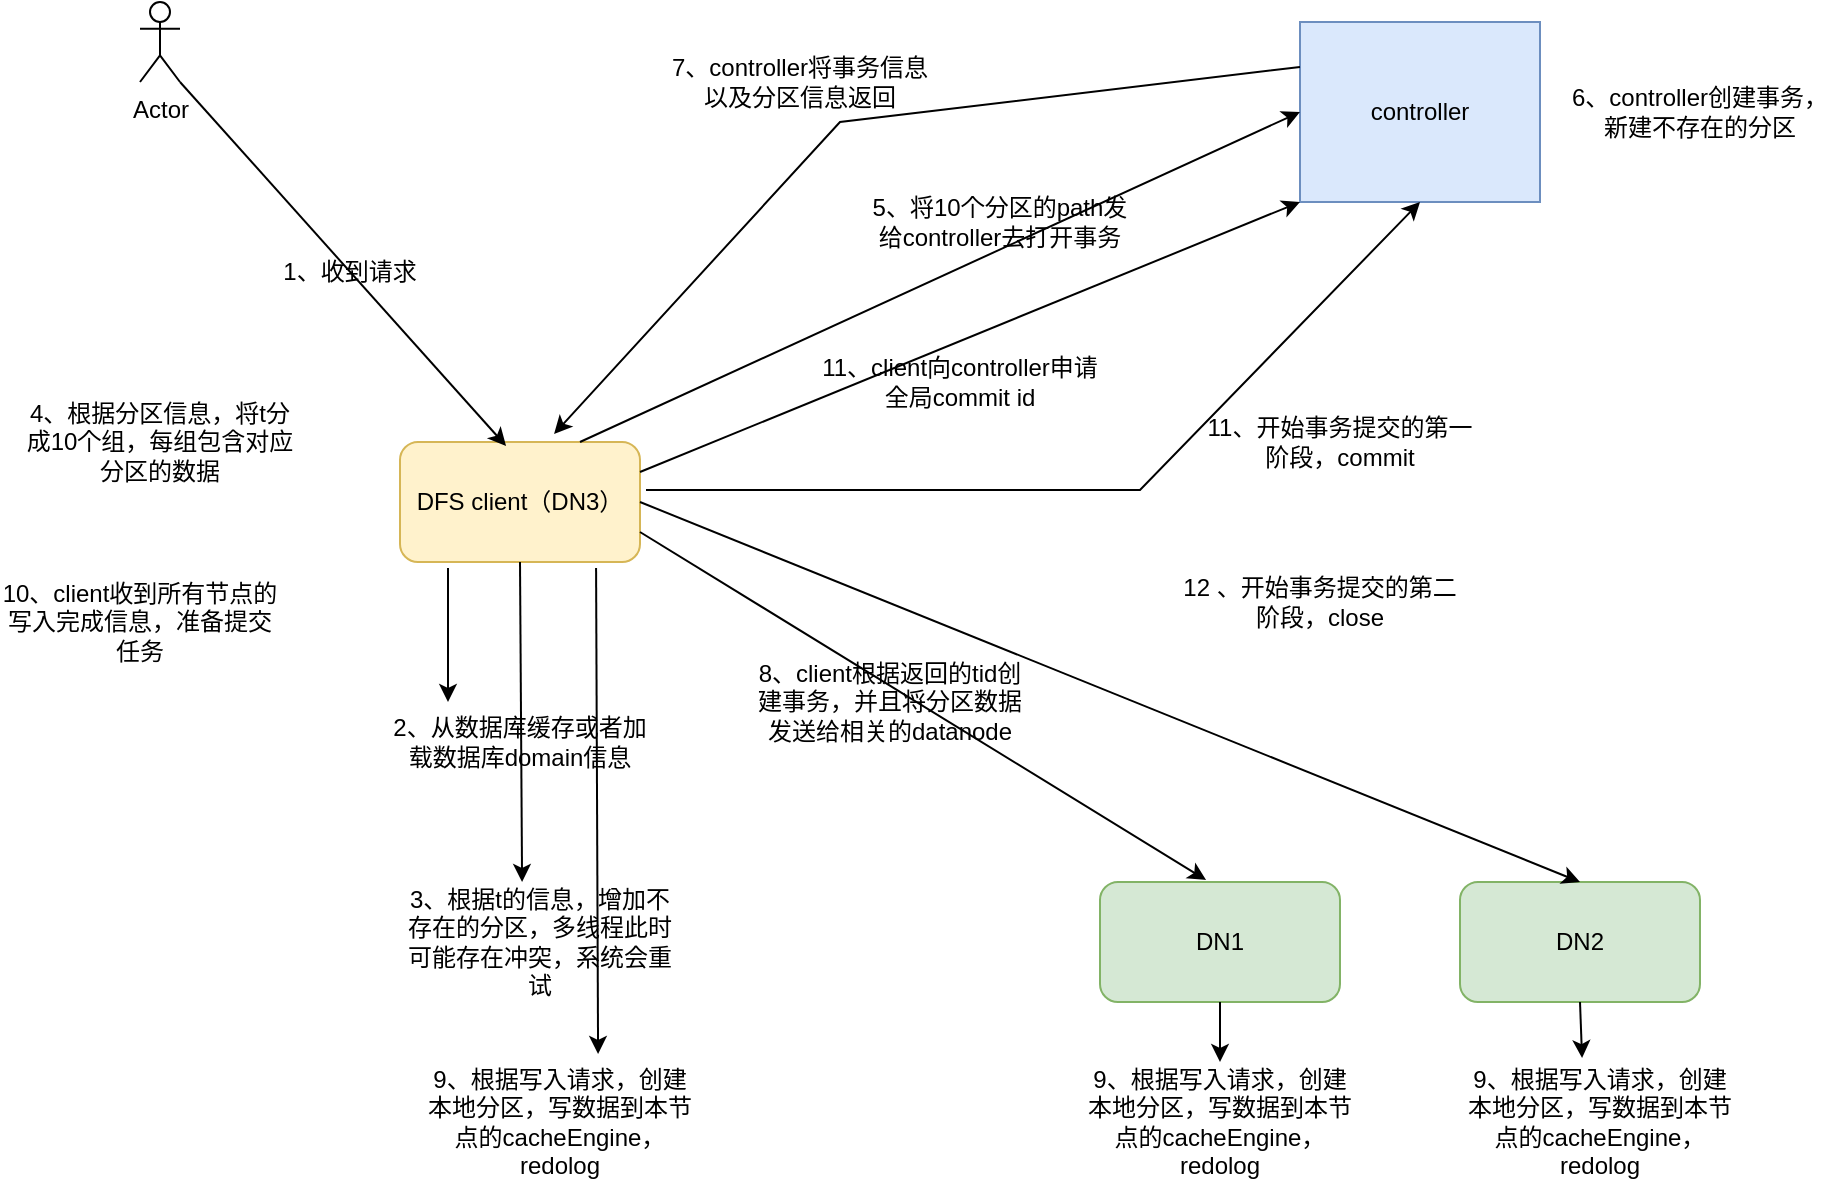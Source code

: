 <mxfile version="20.8.20" type="github">
  <diagram name="Page-1" id="NcI3C2nKvygBPAJpbu57">
    <mxGraphModel dx="2212" dy="807" grid="1" gridSize="10" guides="1" tooltips="1" connect="1" arrows="1" fold="1" page="1" pageScale="1" pageWidth="850" pageHeight="1100" math="0" shadow="0">
      <root>
        <mxCell id="0" />
        <mxCell id="1" parent="0" />
        <mxCell id="D0xbSum_9KOVMymJP6YL-1" value="DFS client（DN3）" style="rounded=1;whiteSpace=wrap;html=1;fillColor=#fff2cc;strokeColor=#d6b656;" vertex="1" parent="1">
          <mxGeometry x="110" y="410" width="120" height="60" as="geometry" />
        </mxCell>
        <mxCell id="D0xbSum_9KOVMymJP6YL-2" value="controller" style="rounded=0;whiteSpace=wrap;html=1;fillColor=#dae8fc;strokeColor=#6c8ebf;" vertex="1" parent="1">
          <mxGeometry x="560" y="200" width="120" height="90" as="geometry" />
        </mxCell>
        <mxCell id="D0xbSum_9KOVMymJP6YL-5" style="edgeStyle=orthogonalEdgeStyle;rounded=0;orthogonalLoop=1;jettySize=auto;html=1;exitX=1;exitY=0.75;exitDx=0;exitDy=0;" edge="1" parent="1" source="D0xbSum_9KOVMymJP6YL-3">
          <mxGeometry relative="1" as="geometry">
            <mxPoint x="570" y="670" as="targetPoint" />
          </mxGeometry>
        </mxCell>
        <mxCell id="D0xbSum_9KOVMymJP6YL-3" value="DN1" style="rounded=1;whiteSpace=wrap;html=1;fillColor=#d5e8d4;strokeColor=#82b366;" vertex="1" parent="1">
          <mxGeometry x="460" y="630" width="120" height="60" as="geometry" />
        </mxCell>
        <mxCell id="D0xbSum_9KOVMymJP6YL-4" value="DN2" style="rounded=1;whiteSpace=wrap;html=1;fillColor=#d5e8d4;strokeColor=#82b366;" vertex="1" parent="1">
          <mxGeometry x="640" y="630" width="120" height="60" as="geometry" />
        </mxCell>
        <mxCell id="D0xbSum_9KOVMymJP6YL-7" value="Actor" style="shape=umlActor;verticalLabelPosition=bottom;verticalAlign=top;html=1;outlineConnect=0;" vertex="1" parent="1">
          <mxGeometry x="-20" y="190" width="20" height="40" as="geometry" />
        </mxCell>
        <mxCell id="D0xbSum_9KOVMymJP6YL-13" value="" style="endArrow=classic;html=1;rounded=0;entryX=0.442;entryY=0.033;entryDx=0;entryDy=0;entryPerimeter=0;exitX=1;exitY=1;exitDx=0;exitDy=0;exitPerimeter=0;" edge="1" parent="1" source="D0xbSum_9KOVMymJP6YL-7" target="D0xbSum_9KOVMymJP6YL-1">
          <mxGeometry width="50" height="50" relative="1" as="geometry">
            <mxPoint x="30" y="250" as="sourcePoint" />
            <mxPoint x="450" y="400" as="targetPoint" />
          </mxGeometry>
        </mxCell>
        <mxCell id="D0xbSum_9KOVMymJP6YL-14" value="1、收到请求" style="text;html=1;strokeColor=none;fillColor=none;align=center;verticalAlign=middle;whiteSpace=wrap;rounded=0;" vertex="1" parent="1">
          <mxGeometry x="50" y="310" width="70" height="30" as="geometry" />
        </mxCell>
        <mxCell id="D0xbSum_9KOVMymJP6YL-16" value="2、从数据库缓存或者加载数据库domain信息" style="text;html=1;strokeColor=none;fillColor=none;align=center;verticalAlign=middle;whiteSpace=wrap;rounded=0;" vertex="1" parent="1">
          <mxGeometry x="100" y="540" width="140" height="40" as="geometry" />
        </mxCell>
        <mxCell id="D0xbSum_9KOVMymJP6YL-19" value="3、根据t的信息，增加不存在的分区，多线程此时可能存在冲突，系统会重试" style="text;html=1;strokeColor=none;fillColor=none;align=center;verticalAlign=middle;whiteSpace=wrap;rounded=0;" vertex="1" parent="1">
          <mxGeometry x="110" y="630" width="140" height="60" as="geometry" />
        </mxCell>
        <mxCell id="D0xbSum_9KOVMymJP6YL-20" value="" style="endArrow=classic;html=1;rounded=0;exitX=0.2;exitY=1.05;exitDx=0;exitDy=0;exitPerimeter=0;" edge="1" parent="1" source="D0xbSum_9KOVMymJP6YL-1">
          <mxGeometry width="50" height="50" relative="1" as="geometry">
            <mxPoint x="135" y="480" as="sourcePoint" />
            <mxPoint x="134" y="540" as="targetPoint" />
          </mxGeometry>
        </mxCell>
        <mxCell id="D0xbSum_9KOVMymJP6YL-23" value="4、根据分区信息，将t分成10个组，每组包含对应分区的数据" style="text;html=1;strokeColor=none;fillColor=none;align=center;verticalAlign=middle;whiteSpace=wrap;rounded=0;" vertex="1" parent="1">
          <mxGeometry x="-80" y="380" width="140" height="60" as="geometry" />
        </mxCell>
        <mxCell id="D0xbSum_9KOVMymJP6YL-25" value="5、将10个分区的path发给controller去打开事务" style="text;html=1;strokeColor=none;fillColor=none;align=center;verticalAlign=middle;whiteSpace=wrap;rounded=0;" vertex="1" parent="1">
          <mxGeometry x="340" y="270" width="140" height="60" as="geometry" />
        </mxCell>
        <mxCell id="D0xbSum_9KOVMymJP6YL-26" value="" style="endArrow=classic;html=1;rounded=0;exitX=0.75;exitY=0;exitDx=0;exitDy=0;entryX=0;entryY=0.5;entryDx=0;entryDy=0;" edge="1" parent="1" source="D0xbSum_9KOVMymJP6YL-1" target="D0xbSum_9KOVMymJP6YL-2">
          <mxGeometry width="50" height="50" relative="1" as="geometry">
            <mxPoint x="250" y="390" as="sourcePoint" />
            <mxPoint x="290" y="450" as="targetPoint" />
          </mxGeometry>
        </mxCell>
        <mxCell id="D0xbSum_9KOVMymJP6YL-27" value="6、controller创建事务，新建不存在的分区" style="text;html=1;strokeColor=none;fillColor=none;align=center;verticalAlign=middle;whiteSpace=wrap;rounded=0;" vertex="1" parent="1">
          <mxGeometry x="690" y="215" width="140" height="60" as="geometry" />
        </mxCell>
        <mxCell id="D0xbSum_9KOVMymJP6YL-30" value="" style="endArrow=classic;html=1;rounded=0;entryX=0.642;entryY=-0.067;entryDx=0;entryDy=0;exitX=0;exitY=0.25;exitDx=0;exitDy=0;entryPerimeter=0;" edge="1" parent="1" source="D0xbSum_9KOVMymJP6YL-2" target="D0xbSum_9KOVMymJP6YL-1">
          <mxGeometry width="50" height="50" relative="1" as="geometry">
            <mxPoint x="400" y="420" as="sourcePoint" />
            <mxPoint x="450" y="370" as="targetPoint" />
            <Array as="points">
              <mxPoint x="330" y="250" />
            </Array>
          </mxGeometry>
        </mxCell>
        <mxCell id="D0xbSum_9KOVMymJP6YL-31" value="7、controller将事务信息以及分区信息返回" style="text;html=1;strokeColor=none;fillColor=none;align=center;verticalAlign=middle;whiteSpace=wrap;rounded=0;" vertex="1" parent="1">
          <mxGeometry x="240" y="200" width="140" height="60" as="geometry" />
        </mxCell>
        <mxCell id="D0xbSum_9KOVMymJP6YL-32" value="8、client根据返回的tid创建事务，并且将分区数据发送给相关的datanode" style="text;html=1;strokeColor=none;fillColor=none;align=center;verticalAlign=middle;whiteSpace=wrap;rounded=0;" vertex="1" parent="1">
          <mxGeometry x="285" y="510" width="140" height="60" as="geometry" />
        </mxCell>
        <mxCell id="D0xbSum_9KOVMymJP6YL-35" value="9、根据写入请求，创建本地分区，写数据到本节点的cacheEngine，redolog" style="text;html=1;strokeColor=none;fillColor=none;align=center;verticalAlign=middle;whiteSpace=wrap;rounded=0;" vertex="1" parent="1">
          <mxGeometry x="450" y="720" width="140" height="60" as="geometry" />
        </mxCell>
        <mxCell id="D0xbSum_9KOVMymJP6YL-37" value="9、根据写入请求，创建本地分区，写数据到本节点的cacheEngine，redolog" style="text;html=1;strokeColor=none;fillColor=none;align=center;verticalAlign=middle;whiteSpace=wrap;rounded=0;" vertex="1" parent="1">
          <mxGeometry x="640" y="720" width="140" height="60" as="geometry" />
        </mxCell>
        <mxCell id="D0xbSum_9KOVMymJP6YL-40" value="9、根据写入请求，创建本地分区，写数据到本节点的cacheEngine，redolog" style="text;html=1;strokeColor=none;fillColor=none;align=center;verticalAlign=middle;whiteSpace=wrap;rounded=0;" vertex="1" parent="1">
          <mxGeometry x="120" y="720" width="140" height="60" as="geometry" />
        </mxCell>
        <mxCell id="D0xbSum_9KOVMymJP6YL-41" value="" style="endArrow=classic;html=1;rounded=0;exitX=0.5;exitY=1;exitDx=0;exitDy=0;entryX=0.436;entryY=0;entryDx=0;entryDy=0;entryPerimeter=0;" edge="1" parent="1" source="D0xbSum_9KOVMymJP6YL-1" target="D0xbSum_9KOVMymJP6YL-19">
          <mxGeometry width="50" height="50" relative="1" as="geometry">
            <mxPoint x="400" y="520" as="sourcePoint" />
            <mxPoint x="450" y="470" as="targetPoint" />
          </mxGeometry>
        </mxCell>
        <mxCell id="D0xbSum_9KOVMymJP6YL-42" value="" style="endArrow=classic;html=1;rounded=0;exitX=0.817;exitY=1.05;exitDx=0;exitDy=0;exitPerimeter=0;entryX=0.636;entryY=-0.067;entryDx=0;entryDy=0;entryPerimeter=0;" edge="1" parent="1" source="D0xbSum_9KOVMymJP6YL-1" target="D0xbSum_9KOVMymJP6YL-40">
          <mxGeometry width="50" height="50" relative="1" as="geometry">
            <mxPoint x="400" y="520" as="sourcePoint" />
            <mxPoint x="450" y="470" as="targetPoint" />
          </mxGeometry>
        </mxCell>
        <mxCell id="D0xbSum_9KOVMymJP6YL-43" value="10、client收到所有节点的写入完成信息，准备提交任务" style="text;html=1;strokeColor=none;fillColor=none;align=center;verticalAlign=middle;whiteSpace=wrap;rounded=0;" vertex="1" parent="1">
          <mxGeometry x="-90" y="470" width="140" height="60" as="geometry" />
        </mxCell>
        <mxCell id="D0xbSum_9KOVMymJP6YL-45" value="11、client向controller申请全局commit id" style="text;html=1;strokeColor=none;fillColor=none;align=center;verticalAlign=middle;whiteSpace=wrap;rounded=0;" vertex="1" parent="1">
          <mxGeometry x="320" y="350" width="140" height="60" as="geometry" />
        </mxCell>
        <mxCell id="D0xbSum_9KOVMymJP6YL-46" value="" style="endArrow=classic;html=1;rounded=0;entryX=0;entryY=1;entryDx=0;entryDy=0;exitX=1;exitY=0.25;exitDx=0;exitDy=0;" edge="1" parent="1" source="D0xbSum_9KOVMymJP6YL-1" target="D0xbSum_9KOVMymJP6YL-2">
          <mxGeometry width="50" height="50" relative="1" as="geometry">
            <mxPoint x="400" y="530" as="sourcePoint" />
            <mxPoint x="450" y="480" as="targetPoint" />
          </mxGeometry>
        </mxCell>
        <mxCell id="D0xbSum_9KOVMymJP6YL-56" value="11、开始事务提交的第一阶段，commit" style="text;html=1;strokeColor=none;fillColor=none;align=center;verticalAlign=middle;whiteSpace=wrap;rounded=0;" vertex="1" parent="1">
          <mxGeometry x="510" y="380" width="140" height="60" as="geometry" />
        </mxCell>
        <mxCell id="D0xbSum_9KOVMymJP6YL-58" value="12 、开始事务提交的第二阶段，close" style="text;html=1;strokeColor=none;fillColor=none;align=center;verticalAlign=middle;whiteSpace=wrap;rounded=0;" vertex="1" parent="1">
          <mxGeometry x="500" y="460" width="140" height="60" as="geometry" />
        </mxCell>
        <mxCell id="D0xbSum_9KOVMymJP6YL-62" value="" style="endArrow=classic;html=1;rounded=0;entryX=0.5;entryY=0;entryDx=0;entryDy=0;exitX=0.5;exitY=1;exitDx=0;exitDy=0;" edge="1" parent="1" source="D0xbSum_9KOVMymJP6YL-3" target="D0xbSum_9KOVMymJP6YL-35">
          <mxGeometry width="50" height="50" relative="1" as="geometry">
            <mxPoint x="400" y="530" as="sourcePoint" />
            <mxPoint x="450" y="480" as="targetPoint" />
          </mxGeometry>
        </mxCell>
        <mxCell id="D0xbSum_9KOVMymJP6YL-65" value="" style="endArrow=classic;html=1;rounded=0;entryX=0.436;entryY=-0.033;entryDx=0;entryDy=0;exitX=0.5;exitY=1;exitDx=0;exitDy=0;entryPerimeter=0;" edge="1" parent="1" source="D0xbSum_9KOVMymJP6YL-4" target="D0xbSum_9KOVMymJP6YL-37">
          <mxGeometry width="50" height="50" relative="1" as="geometry">
            <mxPoint x="400" y="530" as="sourcePoint" />
            <mxPoint x="450" y="480" as="targetPoint" />
          </mxGeometry>
        </mxCell>
        <mxCell id="D0xbSum_9KOVMymJP6YL-67" value="" style="endArrow=classic;html=1;rounded=0;exitX=1;exitY=0.75;exitDx=0;exitDy=0;entryX=0.442;entryY=-0.017;entryDx=0;entryDy=0;entryPerimeter=0;" edge="1" parent="1" source="D0xbSum_9KOVMymJP6YL-1" target="D0xbSum_9KOVMymJP6YL-3">
          <mxGeometry width="50" height="50" relative="1" as="geometry">
            <mxPoint x="400" y="480" as="sourcePoint" />
            <mxPoint x="450" y="430" as="targetPoint" />
          </mxGeometry>
        </mxCell>
        <mxCell id="D0xbSum_9KOVMymJP6YL-69" value="" style="endArrow=classic;html=1;rounded=0;exitX=1;exitY=0.5;exitDx=0;exitDy=0;entryX=0.5;entryY=0;entryDx=0;entryDy=0;" edge="1" parent="1" source="D0xbSum_9KOVMymJP6YL-1" target="D0xbSum_9KOVMymJP6YL-4">
          <mxGeometry width="50" height="50" relative="1" as="geometry">
            <mxPoint x="400" y="480" as="sourcePoint" />
            <mxPoint x="450" y="430" as="targetPoint" />
          </mxGeometry>
        </mxCell>
        <mxCell id="D0xbSum_9KOVMymJP6YL-70" value="" style="endArrow=classic;html=1;rounded=0;entryX=0.5;entryY=1;entryDx=0;entryDy=0;exitX=1.025;exitY=0.4;exitDx=0;exitDy=0;exitPerimeter=0;" edge="1" parent="1" source="D0xbSum_9KOVMymJP6YL-1" target="D0xbSum_9KOVMymJP6YL-2">
          <mxGeometry width="50" height="50" relative="1" as="geometry">
            <mxPoint x="400" y="480" as="sourcePoint" />
            <mxPoint x="450" y="430" as="targetPoint" />
            <Array as="points">
              <mxPoint x="480" y="434" />
            </Array>
          </mxGeometry>
        </mxCell>
      </root>
    </mxGraphModel>
  </diagram>
</mxfile>
